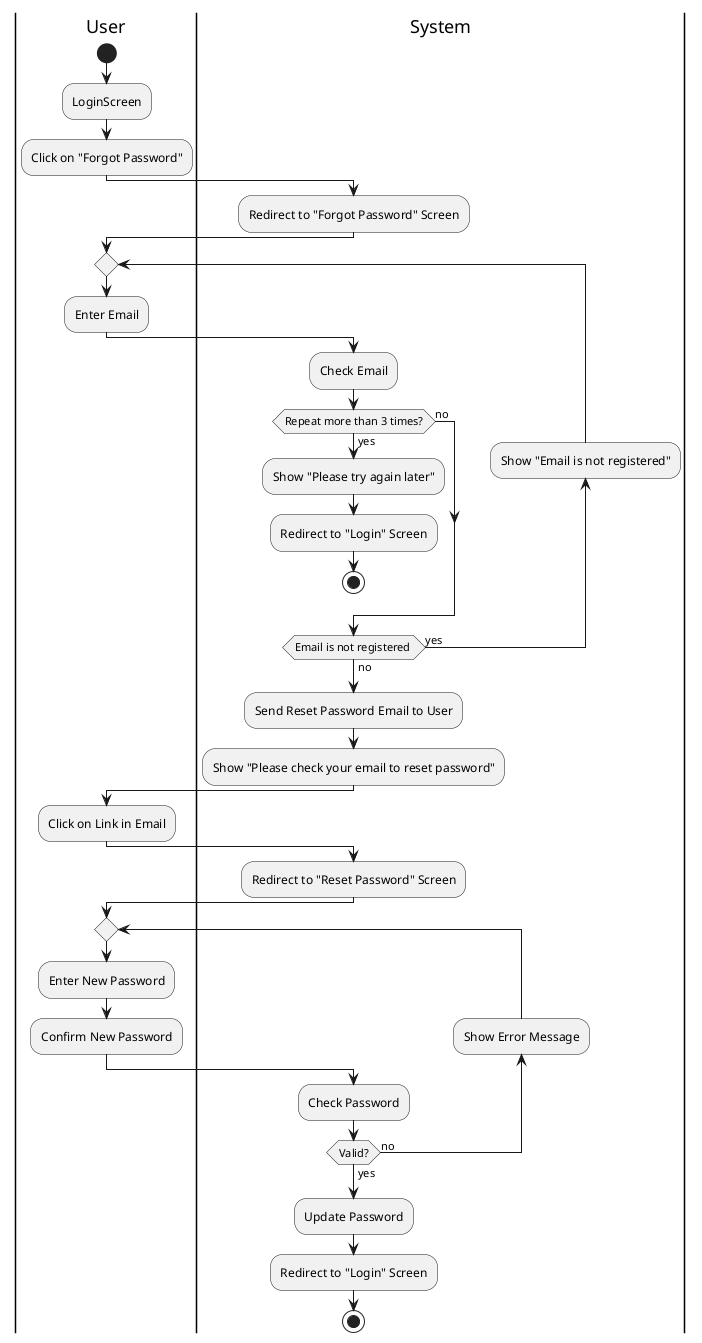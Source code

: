 @startuml Forgot Password Activity Diagram

|User|
start
:LoginScreen;
:Click on "Forgot Password";
|System|
:Redirect to "Forgot Password" Screen;
|User|
repeat
:Enter Email;
|System|
:Check Email;

if (Repeat more than 3 times?) then (yes)
:Show "Please try again later";
:Redirect to "Login" Screen;
stop
else (no)
endif
backward :Show "Email is not registered";
repeat while (Email is not registered ) is (yes) not (no)
:Send Reset Password Email to User;
:Show "Please check your email to reset password";
|User|
:Click on Link in Email;
|System|
:Redirect to "Reset Password" Screen;
|User|
repeat
:Enter New Password;
:Confirm New Password;
|System|
:Check Password;
backward :Show Error Message;
repeat while (Valid?) is (no) not (yes)
:Update Password;
:Redirect to "Login" Screen;

stop

@enduml

